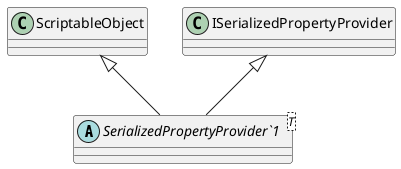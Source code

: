 @startuml
abstract class "SerializedPropertyProvider`1"<T> {
}
ScriptableObject <|-- "SerializedPropertyProvider`1"
ISerializedPropertyProvider <|-- "SerializedPropertyProvider`1"
@enduml
